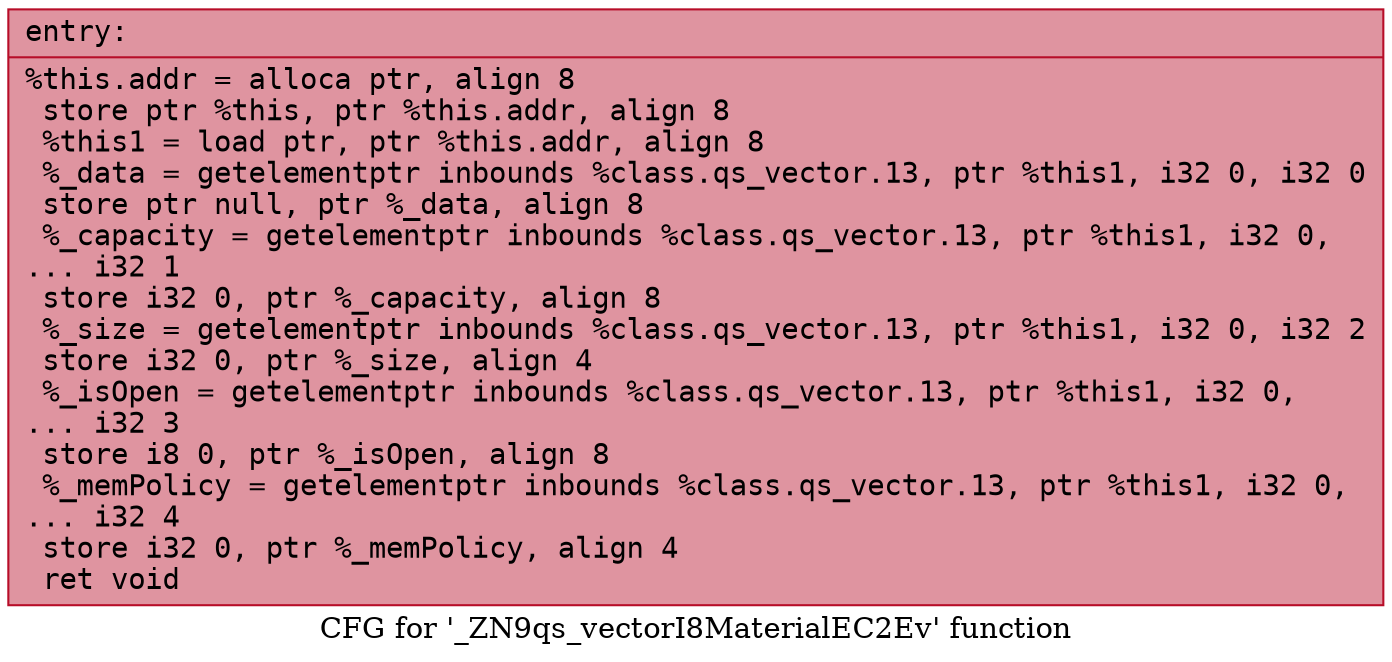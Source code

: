 digraph "CFG for '_ZN9qs_vectorI8MaterialEC2Ev' function" {
	label="CFG for '_ZN9qs_vectorI8MaterialEC2Ev' function";

	Node0x55dab46f07c0 [shape=record,color="#b70d28ff", style=filled, fillcolor="#b70d2870" fontname="Courier",label="{entry:\l|  %this.addr = alloca ptr, align 8\l  store ptr %this, ptr %this.addr, align 8\l  %this1 = load ptr, ptr %this.addr, align 8\l  %_data = getelementptr inbounds %class.qs_vector.13, ptr %this1, i32 0, i32 0\l  store ptr null, ptr %_data, align 8\l  %_capacity = getelementptr inbounds %class.qs_vector.13, ptr %this1, i32 0,\l... i32 1\l  store i32 0, ptr %_capacity, align 8\l  %_size = getelementptr inbounds %class.qs_vector.13, ptr %this1, i32 0, i32 2\l  store i32 0, ptr %_size, align 4\l  %_isOpen = getelementptr inbounds %class.qs_vector.13, ptr %this1, i32 0,\l... i32 3\l  store i8 0, ptr %_isOpen, align 8\l  %_memPolicy = getelementptr inbounds %class.qs_vector.13, ptr %this1, i32 0,\l... i32 4\l  store i32 0, ptr %_memPolicy, align 4\l  ret void\l}"];
}
